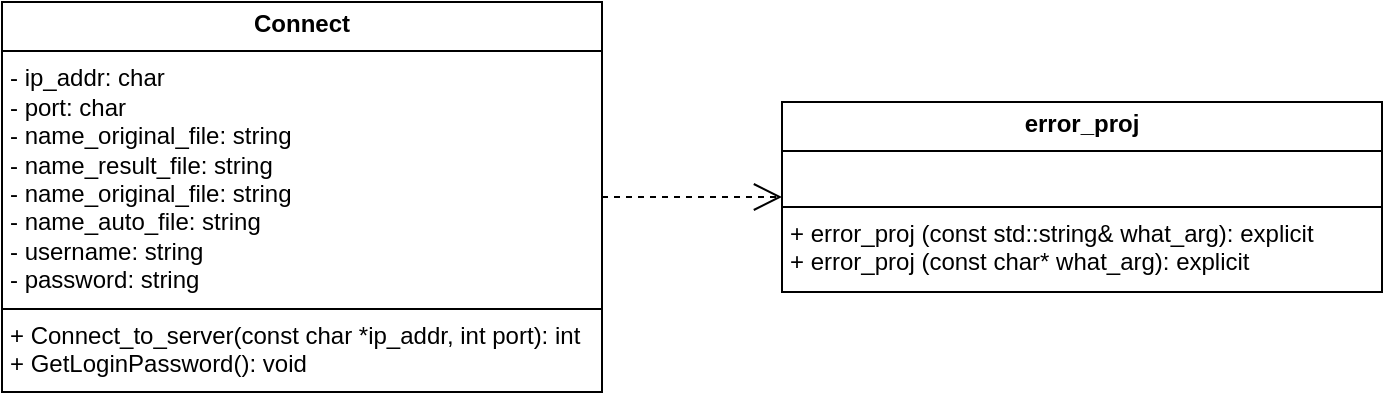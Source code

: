 <mxfile version="24.7.16">
  <diagram name="Страница — 1" id="ejxKs_M1_1r35g9HkSWM">
    <mxGraphModel dx="2261" dy="866" grid="1" gridSize="10" guides="1" tooltips="1" connect="1" arrows="1" fold="1" page="1" pageScale="1" pageWidth="827" pageHeight="1169" math="0" shadow="0">
      <root>
        <mxCell id="0" />
        <mxCell id="1" parent="0" />
        <mxCell id="J9OdAmOBH96U49E3XTHb-1" style="edgeStyle=orthogonalEdgeStyle;rounded=0;orthogonalLoop=1;jettySize=auto;html=1;exitX=1;exitY=0.5;exitDx=0;exitDy=0;entryX=0;entryY=0.5;entryDx=0;entryDy=0;dashed=1;endArrow=open;endFill=0;strokeWidth=1;jumpSize=6;startSize=12;endSize=12;targetPerimeterSpacing=0;sourcePerimeterSpacing=0;" edge="1" parent="1" source="J9OdAmOBH96U49E3XTHb-2" target="J9OdAmOBH96U49E3XTHb-3">
          <mxGeometry relative="1" as="geometry" />
        </mxCell>
        <mxCell id="J9OdAmOBH96U49E3XTHb-2" value="&lt;p style=&quot;margin:0px;margin-top:4px;text-align:center;&quot;&gt;&lt;b&gt;Connect&lt;/b&gt;&lt;br&gt;&lt;/p&gt;&lt;hr size=&quot;1&quot; style=&quot;border-style:solid;&quot;&gt;&lt;p style=&quot;margin:0px;margin-left:4px;&quot;&gt;- ip_addr: char&lt;/p&gt;&lt;p style=&quot;margin:0px;margin-left:4px;&quot;&gt;- port: char&lt;br&gt;&lt;/p&gt;&lt;p style=&quot;margin:0px;margin-left:4px;&quot;&gt;- name_original_file: string&lt;br&gt;&lt;/p&gt;&lt;p style=&quot;margin:0px;margin-left:4px;&quot;&gt;- name_result_file: string&lt;br&gt;&lt;/p&gt;&lt;p style=&quot;margin:0px;margin-left:4px;&quot;&gt;- name_original_file: string&lt;br&gt;&lt;/p&gt;&lt;p style=&quot;margin:0px;margin-left:4px;&quot;&gt;- name_auto_file: string&lt;br&gt;&lt;/p&gt;&lt;p style=&quot;margin:0px;margin-left:4px;&quot;&gt;- username: string&lt;br&gt;&lt;/p&gt;&lt;p style=&quot;margin:0px;margin-left:4px;&quot;&gt;- password: string&lt;/p&gt;&lt;hr size=&quot;1&quot; style=&quot;border-style:solid;&quot;&gt;&lt;p style=&quot;margin:0px;margin-left:4px;&quot;&gt;+ Connect_to_server(const char *ip_addr, int port): int&lt;/p&gt;&lt;p style=&quot;margin:0px;margin-left:4px;&quot;&gt;+ GetLoginPassword(): void&lt;br&gt;&lt;/p&gt;" style="verticalAlign=top;align=left;overflow=fill;html=1;whiteSpace=wrap;" vertex="1" parent="1">
          <mxGeometry x="-770" y="755" width="300" height="195" as="geometry" />
        </mxCell>
        <mxCell id="J9OdAmOBH96U49E3XTHb-3" value="&lt;p style=&quot;margin:0px;margin-top:4px;text-align:center;&quot;&gt;&lt;b&gt;error_proj&lt;/b&gt;&lt;br&gt;&lt;/p&gt;&lt;hr size=&quot;1&quot; style=&quot;border-style:solid;&quot;&gt;&lt;p style=&quot;margin:0px;margin-left:4px;&quot;&gt;&lt;br&gt;&lt;/p&gt;&lt;hr size=&quot;1&quot; style=&quot;border-style:solid;&quot;&gt;&lt;p style=&quot;margin:0px;margin-left:4px;&quot;&gt;+ error_proj (const std::string&amp;amp; what_arg): explicit&lt;/p&gt;&lt;p style=&quot;margin:0px;margin-left:4px;&quot;&gt;+ error_proj (const char* what_arg): explicit&lt;br&gt;&lt;/p&gt;" style="verticalAlign=top;align=left;overflow=fill;html=1;whiteSpace=wrap;" vertex="1" parent="1">
          <mxGeometry x="-380" y="805" width="300" height="95" as="geometry" />
        </mxCell>
      </root>
    </mxGraphModel>
  </diagram>
</mxfile>

